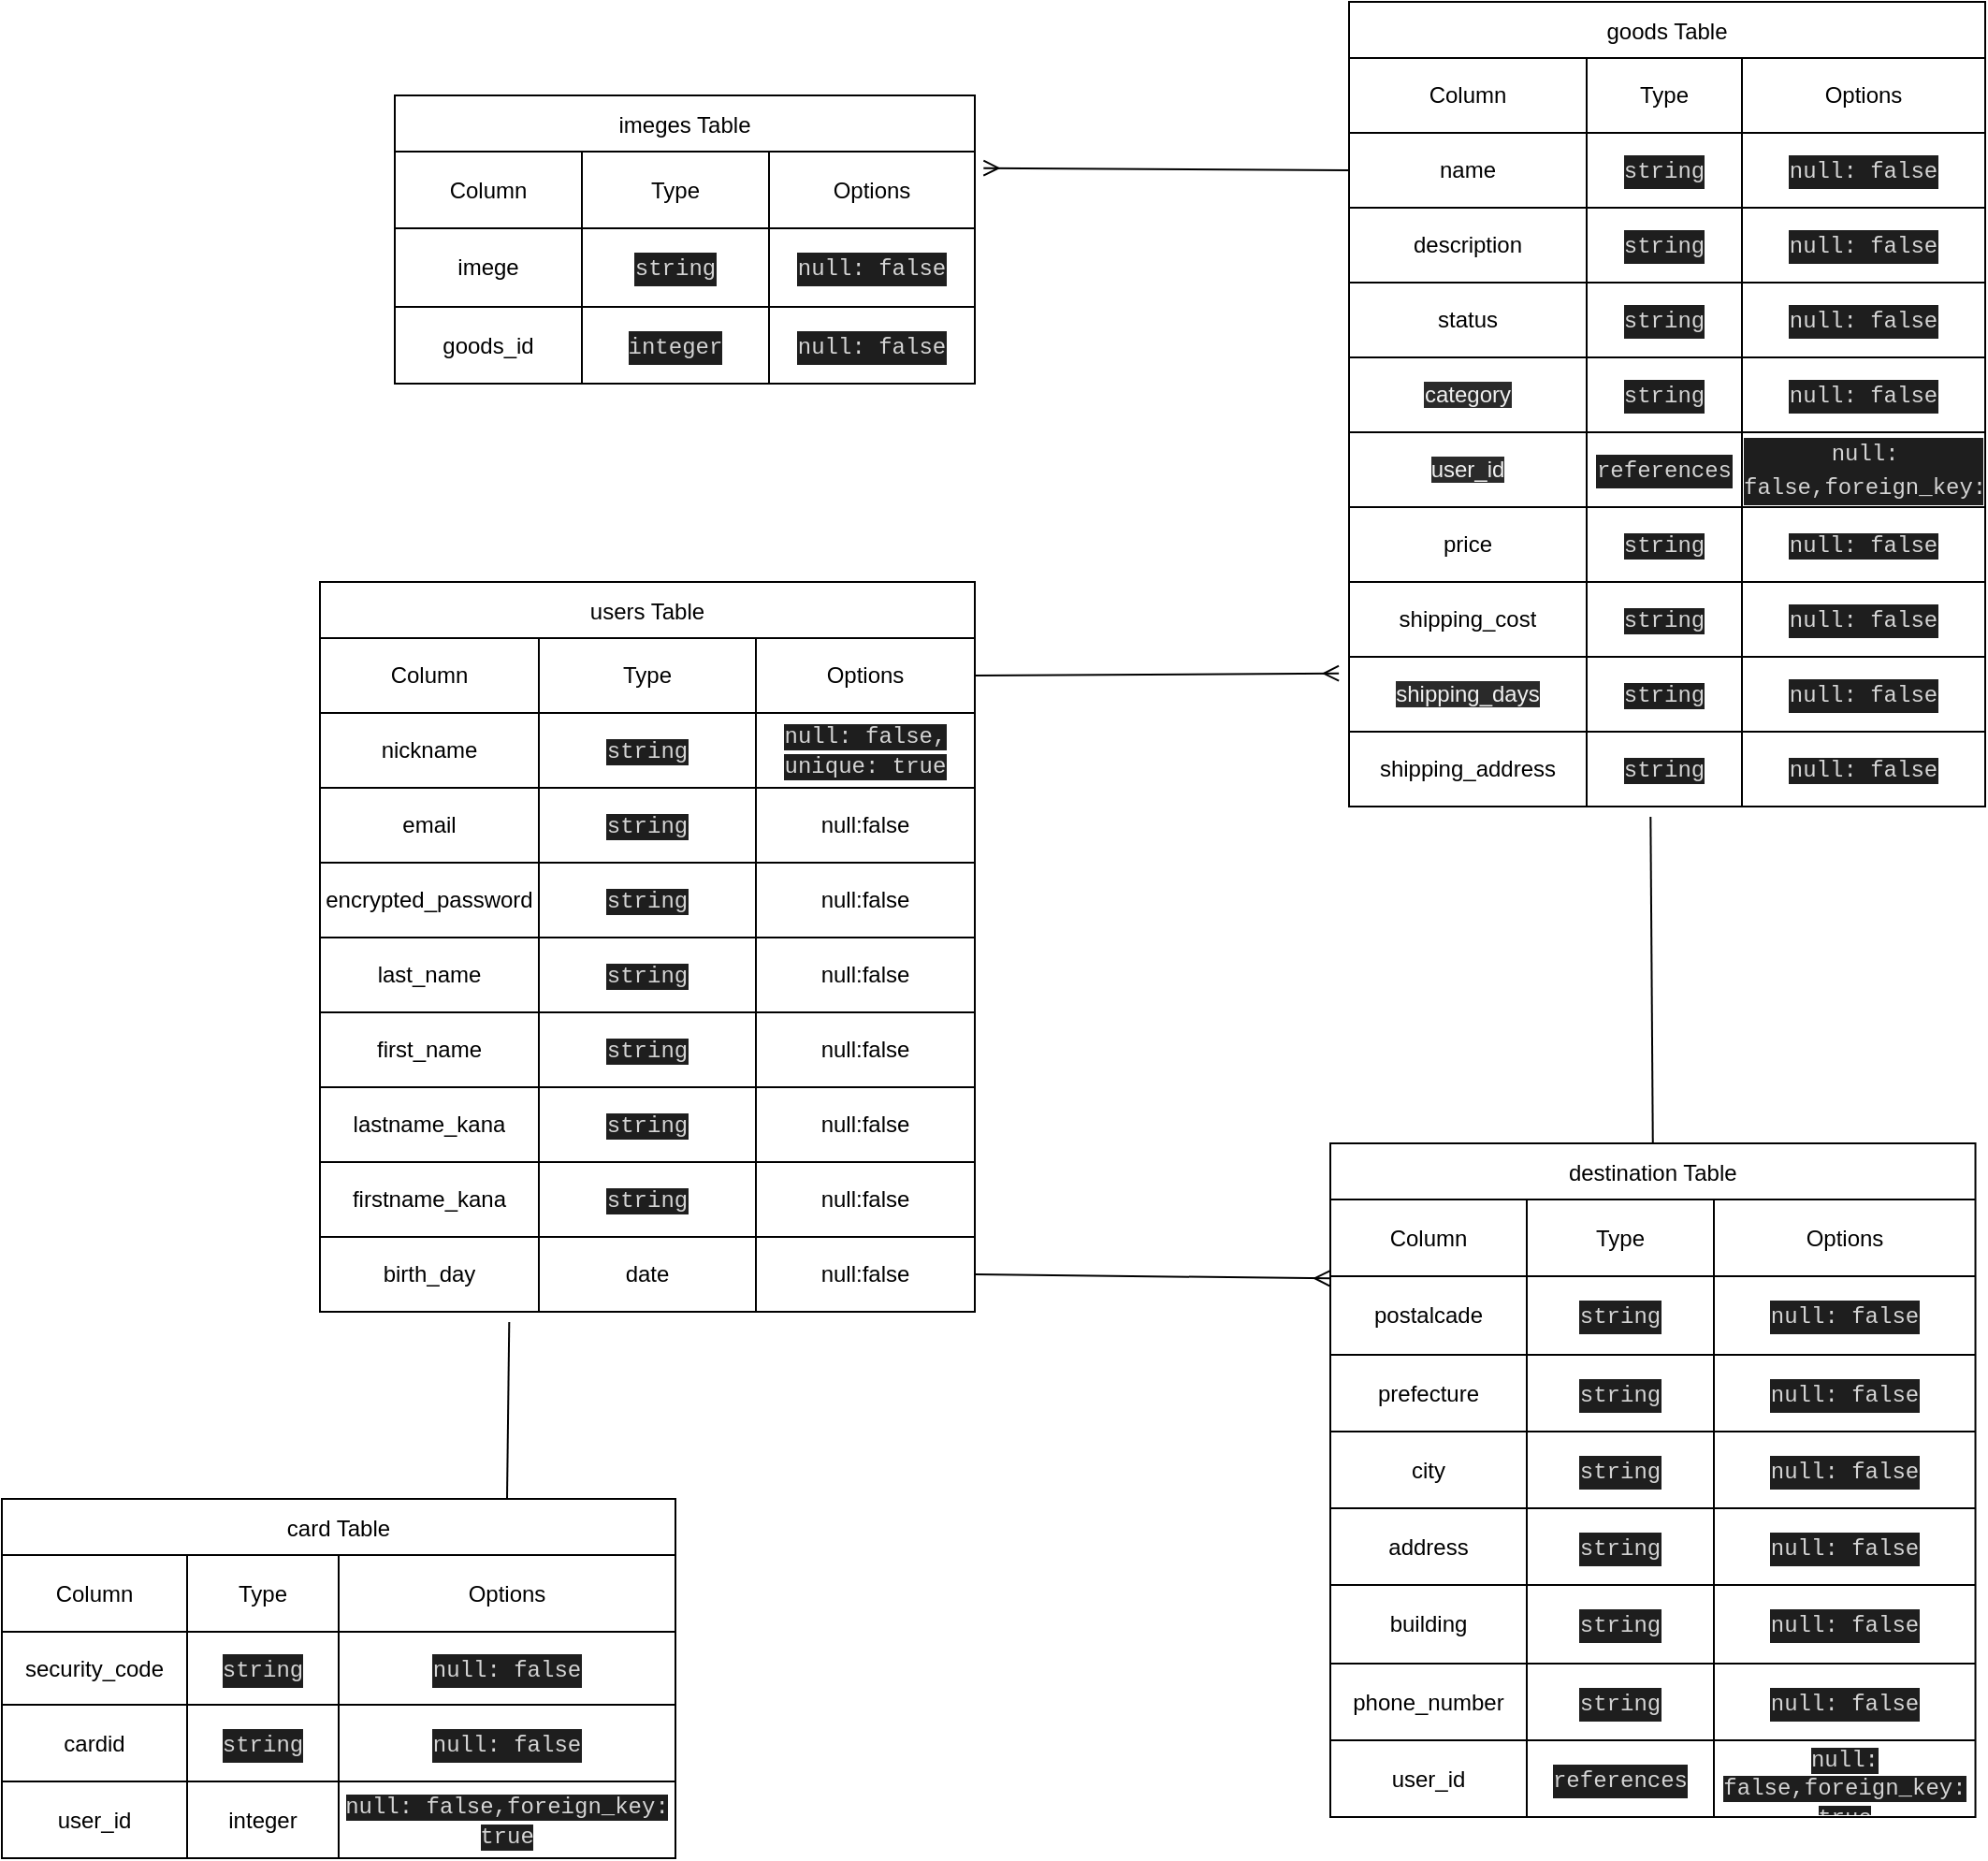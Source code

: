 <mxfile>
    <diagram id="8ZZipcFq8wdRMtJ0WvpI" name="ページ1">
        <mxGraphModel dx="525" dy="514" grid="1" gridSize="10" guides="1" tooltips="1" connect="1" arrows="1" fold="1" page="1" pageScale="1" pageWidth="827" pageHeight="1169" math="0" shadow="0">
            <root>
                <mxCell id="0"/>
                <mxCell id="1" parent="0"/>
                <mxCell id="40" value="goods Table" style="shape=table;startSize=30;container=1;collapsible=0;childLayout=tableLayout;" vertex="1" parent="1">
                    <mxGeometry x="1120" y="40" width="340" height="430" as="geometry"/>
                </mxCell>
                <mxCell id="41" value="" style="shape=partialRectangle;collapsible=0;dropTarget=0;pointerEvents=0;fillColor=none;top=0;left=0;bottom=0;right=0;points=[[0,0.5],[1,0.5]];portConstraint=eastwest;" vertex="1" parent="40">
                    <mxGeometry y="30" width="340" height="40" as="geometry"/>
                </mxCell>
                <mxCell id="42" value="Column" style="shape=partialRectangle;html=1;whiteSpace=wrap;connectable=0;overflow=hidden;fillColor=none;top=0;left=0;bottom=0;right=0;pointerEvents=1;" vertex="1" parent="41">
                    <mxGeometry width="127" height="40" as="geometry">
                        <mxRectangle width="127" height="40" as="alternateBounds"/>
                    </mxGeometry>
                </mxCell>
                <mxCell id="43" value="Type" style="shape=partialRectangle;html=1;whiteSpace=wrap;connectable=0;overflow=hidden;fillColor=none;top=0;left=0;bottom=0;right=0;pointerEvents=1;" vertex="1" parent="41">
                    <mxGeometry x="127" width="83" height="40" as="geometry">
                        <mxRectangle width="83" height="40" as="alternateBounds"/>
                    </mxGeometry>
                </mxCell>
                <mxCell id="44" value="Options" style="shape=partialRectangle;html=1;whiteSpace=wrap;connectable=0;overflow=hidden;fillColor=none;top=0;left=0;bottom=0;right=0;pointerEvents=1;" vertex="1" parent="41">
                    <mxGeometry x="210" width="130" height="40" as="geometry">
                        <mxRectangle width="130" height="40" as="alternateBounds"/>
                    </mxGeometry>
                </mxCell>
                <mxCell id="45" value="" style="shape=partialRectangle;collapsible=0;dropTarget=0;pointerEvents=0;fillColor=none;top=0;left=0;bottom=0;right=0;points=[[0,0.5],[1,0.5]];portConstraint=eastwest;" vertex="1" parent="40">
                    <mxGeometry y="70" width="340" height="40" as="geometry"/>
                </mxCell>
                <mxCell id="46" value="name" style="shape=partialRectangle;html=1;whiteSpace=wrap;connectable=0;overflow=hidden;fillColor=none;top=0;left=0;bottom=0;right=0;pointerEvents=1;" vertex="1" parent="45">
                    <mxGeometry width="127" height="40" as="geometry">
                        <mxRectangle width="127" height="40" as="alternateBounds"/>
                    </mxGeometry>
                </mxCell>
                <mxCell id="47" value="&lt;div style=&quot;color: rgb(212 , 212 , 212) ; background-color: rgb(30 , 30 , 30) ; font-family: &amp;#34;menlo&amp;#34; , &amp;#34;monaco&amp;#34; , &amp;#34;courier new&amp;#34; , monospace ; line-height: 18px&quot;&gt;string&lt;/div&gt;" style="shape=partialRectangle;html=1;whiteSpace=wrap;connectable=0;overflow=hidden;fillColor=none;top=0;left=0;bottom=0;right=0;pointerEvents=1;" vertex="1" parent="45">
                    <mxGeometry x="127" width="83" height="40" as="geometry">
                        <mxRectangle width="83" height="40" as="alternateBounds"/>
                    </mxGeometry>
                </mxCell>
                <mxCell id="48" value="&lt;div style=&quot;color: rgb(212 , 212 , 212) ; background-color: rgb(30 , 30 , 30) ; font-family: &amp;#34;menlo&amp;#34; , &amp;#34;monaco&amp;#34; , &amp;#34;courier new&amp;#34; , monospace ; line-height: 18px&quot;&gt;null: false&lt;/div&gt;" style="shape=partialRectangle;html=1;whiteSpace=wrap;connectable=0;overflow=hidden;fillColor=none;top=0;left=0;bottom=0;right=0;pointerEvents=1;" vertex="1" parent="45">
                    <mxGeometry x="210" width="130" height="40" as="geometry">
                        <mxRectangle width="130" height="40" as="alternateBounds"/>
                    </mxGeometry>
                </mxCell>
                <mxCell id="49" value="" style="shape=partialRectangle;collapsible=0;dropTarget=0;pointerEvents=0;fillColor=none;top=0;left=0;bottom=0;right=0;points=[[0,0.5],[1,0.5]];portConstraint=eastwest;" vertex="1" parent="40">
                    <mxGeometry y="110" width="340" height="40" as="geometry"/>
                </mxCell>
                <mxCell id="50" value="description" style="shape=partialRectangle;html=1;whiteSpace=wrap;connectable=0;overflow=hidden;fillColor=none;top=0;left=0;bottom=0;right=0;pointerEvents=1;" vertex="1" parent="49">
                    <mxGeometry width="127" height="40" as="geometry">
                        <mxRectangle width="127" height="40" as="alternateBounds"/>
                    </mxGeometry>
                </mxCell>
                <mxCell id="51" value="&lt;div style=&quot;color: rgb(212 , 212 , 212) ; background-color: rgb(30 , 30 , 30) ; font-family: &amp;#34;menlo&amp;#34; , &amp;#34;monaco&amp;#34; , &amp;#34;courier new&amp;#34; , monospace ; line-height: 18px&quot;&gt;string&lt;/div&gt;" style="shape=partialRectangle;html=1;whiteSpace=wrap;connectable=0;overflow=hidden;fillColor=none;top=0;left=0;bottom=0;right=0;pointerEvents=1;" vertex="1" parent="49">
                    <mxGeometry x="127" width="83" height="40" as="geometry">
                        <mxRectangle width="83" height="40" as="alternateBounds"/>
                    </mxGeometry>
                </mxCell>
                <mxCell id="52" value="&lt;meta charset=&quot;utf-8&quot;&gt;&lt;div style=&quot;color: rgb(212, 212, 212); background-color: rgb(30, 30, 30); font-family: menlo, monaco, &amp;quot;courier new&amp;quot;, monospace; font-weight: normal; font-size: 12px; line-height: 18px;&quot;&gt;&lt;div&gt;&lt;span style=&quot;color: #d4d4d4&quot;&gt;null: false&lt;/span&gt;&lt;/div&gt;&lt;/div&gt;" style="shape=partialRectangle;html=1;whiteSpace=wrap;connectable=0;overflow=hidden;fillColor=none;top=0;left=0;bottom=0;right=0;pointerEvents=1;" vertex="1" parent="49">
                    <mxGeometry x="210" width="130" height="40" as="geometry">
                        <mxRectangle width="130" height="40" as="alternateBounds"/>
                    </mxGeometry>
                </mxCell>
                <mxCell id="53" value="" style="shape=partialRectangle;collapsible=0;dropTarget=0;pointerEvents=0;fillColor=none;top=0;left=0;bottom=0;right=0;points=[[0,0.5],[1,0.5]];portConstraint=eastwest;" vertex="1" parent="40">
                    <mxGeometry y="150" width="340" height="40" as="geometry"/>
                </mxCell>
                <mxCell id="54" value="status" style="shape=partialRectangle;html=1;whiteSpace=wrap;connectable=0;overflow=hidden;fillColor=none;top=0;left=0;bottom=0;right=0;pointerEvents=1;" vertex="1" parent="53">
                    <mxGeometry width="127" height="40" as="geometry">
                        <mxRectangle width="127" height="40" as="alternateBounds"/>
                    </mxGeometry>
                </mxCell>
                <mxCell id="55" value="&lt;div style=&quot;color: rgb(212 , 212 , 212) ; background-color: rgb(30 , 30 , 30) ; font-family: &amp;#34;menlo&amp;#34; , &amp;#34;monaco&amp;#34; , &amp;#34;courier new&amp;#34; , monospace ; line-height: 18px&quot;&gt;string&lt;/div&gt;" style="shape=partialRectangle;html=1;whiteSpace=wrap;connectable=0;overflow=hidden;fillColor=none;top=0;left=0;bottom=0;right=0;pointerEvents=1;" vertex="1" parent="53">
                    <mxGeometry x="127" width="83" height="40" as="geometry">
                        <mxRectangle width="83" height="40" as="alternateBounds"/>
                    </mxGeometry>
                </mxCell>
                <mxCell id="56" value="&lt;meta charset=&quot;utf-8&quot;&gt;&lt;div style=&quot;color: rgb(212, 212, 212); background-color: rgb(30, 30, 30); font-family: menlo, monaco, &amp;quot;courier new&amp;quot;, monospace; font-weight: normal; font-size: 12px; line-height: 18px;&quot;&gt;&lt;div&gt;&lt;span style=&quot;color: #d4d4d4&quot;&gt;null: false&lt;/span&gt;&lt;/div&gt;&lt;/div&gt;" style="shape=partialRectangle;html=1;whiteSpace=wrap;connectable=0;overflow=hidden;fillColor=none;top=0;left=0;bottom=0;right=0;pointerEvents=1;" vertex="1" parent="53">
                    <mxGeometry x="210" width="130" height="40" as="geometry">
                        <mxRectangle width="130" height="40" as="alternateBounds"/>
                    </mxGeometry>
                </mxCell>
                <mxCell id="57" value="" style="shape=partialRectangle;collapsible=0;dropTarget=0;pointerEvents=0;fillColor=none;top=0;left=0;bottom=0;right=0;points=[[0,0.5],[1,0.5]];portConstraint=eastwest;" vertex="1" parent="40">
                    <mxGeometry y="190" width="340" height="40" as="geometry"/>
                </mxCell>
                <mxCell id="58" value="&lt;meta charset=&quot;utf-8&quot;&gt;&lt;span style=&quot;color: rgb(240, 240, 240); font-family: helvetica; font-size: 12px; font-style: normal; font-weight: 400; letter-spacing: normal; text-align: center; text-indent: 0px; text-transform: none; word-spacing: 0px; background-color: rgb(42, 42, 42); display: inline; float: none;&quot;&gt;category&lt;/span&gt;" style="shape=partialRectangle;html=1;whiteSpace=wrap;connectable=0;overflow=hidden;fillColor=none;top=0;left=0;bottom=0;right=0;pointerEvents=1;" vertex="1" parent="57">
                    <mxGeometry width="127" height="40" as="geometry">
                        <mxRectangle width="127" height="40" as="alternateBounds"/>
                    </mxGeometry>
                </mxCell>
                <mxCell id="59" value="&lt;div style=&quot;color: rgb(212 , 212 , 212) ; background-color: rgb(30 , 30 , 30) ; font-family: &amp;#34;menlo&amp;#34; , &amp;#34;monaco&amp;#34; , &amp;#34;courier new&amp;#34; , monospace ; line-height: 18px&quot;&gt;string&lt;/div&gt;" style="shape=partialRectangle;html=1;whiteSpace=wrap;connectable=0;overflow=hidden;fillColor=none;top=0;left=0;bottom=0;right=0;pointerEvents=1;" vertex="1" parent="57">
                    <mxGeometry x="127" width="83" height="40" as="geometry">
                        <mxRectangle width="83" height="40" as="alternateBounds"/>
                    </mxGeometry>
                </mxCell>
                <mxCell id="60" value="&lt;meta charset=&quot;utf-8&quot;&gt;&lt;div style=&quot;color: rgb(212, 212, 212); background-color: rgb(30, 30, 30); font-family: menlo, monaco, &amp;quot;courier new&amp;quot;, monospace; font-weight: normal; font-size: 12px; line-height: 18px;&quot;&gt;&lt;div&gt;&lt;span style=&quot;color: #d4d4d4&quot;&gt;null: false&lt;/span&gt;&lt;/div&gt;&lt;/div&gt;" style="shape=partialRectangle;html=1;whiteSpace=wrap;connectable=0;overflow=hidden;fillColor=none;top=0;left=0;bottom=0;right=0;pointerEvents=1;" vertex="1" parent="57">
                    <mxGeometry x="210" width="130" height="40" as="geometry">
                        <mxRectangle width="130" height="40" as="alternateBounds"/>
                    </mxGeometry>
                </mxCell>
                <mxCell id="61" value="" style="shape=partialRectangle;collapsible=0;dropTarget=0;pointerEvents=0;fillColor=none;top=0;left=0;bottom=0;right=0;points=[[0,0.5],[1,0.5]];portConstraint=eastwest;" vertex="1" parent="40">
                    <mxGeometry y="230" width="340" height="40" as="geometry"/>
                </mxCell>
                <mxCell id="62" value="&lt;meta charset=&quot;utf-8&quot;&gt;&lt;span style=&quot;color: rgb(240, 240, 240); font-family: helvetica; font-size: 12px; font-style: normal; font-weight: 400; letter-spacing: normal; text-align: center; text-indent: 0px; text-transform: none; word-spacing: 0px; background-color: rgb(42, 42, 42); display: inline; float: none;&quot;&gt;user_id&lt;/span&gt;" style="shape=partialRectangle;html=1;whiteSpace=wrap;connectable=0;overflow=hidden;fillColor=none;top=0;left=0;bottom=0;right=0;pointerEvents=1;" vertex="1" parent="61">
                    <mxGeometry width="127" height="40" as="geometry">
                        <mxRectangle width="127" height="40" as="alternateBounds"/>
                    </mxGeometry>
                </mxCell>
                <mxCell id="63" value="&lt;div style=&quot;color: rgb(212 , 212 , 212) ; background-color: rgb(30 , 30 , 30) ; font-family: &amp;#34;menlo&amp;#34; , &amp;#34;monaco&amp;#34; , &amp;#34;courier new&amp;#34; , monospace ; font-weight: normal ; font-size: 12px ; line-height: 18px&quot;&gt;&lt;div style=&quot;font-family: &amp;#34;menlo&amp;#34; , &amp;#34;monaco&amp;#34; , &amp;#34;courier new&amp;#34; , monospace ; line-height: 18px&quot;&gt;references&lt;/div&gt;&lt;/div&gt;" style="shape=partialRectangle;html=1;whiteSpace=wrap;connectable=0;overflow=hidden;fillColor=none;top=0;left=0;bottom=0;right=0;pointerEvents=1;" vertex="1" parent="61">
                    <mxGeometry x="127" width="83" height="40" as="geometry">
                        <mxRectangle width="83" height="40" as="alternateBounds"/>
                    </mxGeometry>
                </mxCell>
                <mxCell id="64" value="&lt;div style=&quot;color: rgb(212 , 212 , 212) ; background-color: rgb(30 , 30 , 30) ; font-family: &amp;#34;menlo&amp;#34; , &amp;#34;monaco&amp;#34; , &amp;#34;courier new&amp;#34; , monospace ; font-weight: normal ; font-size: 12px ; line-height: 18px&quot;&gt;&lt;div&gt;&lt;span style=&quot;color: #d4d4d4&quot;&gt;null: false,&lt;/span&gt;&lt;span style=&quot;font-family: &amp;#34;menlo&amp;#34; , &amp;#34;monaco&amp;#34; , &amp;#34;courier new&amp;#34; , monospace&quot;&gt;foreign_key: true&lt;/span&gt;&lt;/div&gt;&lt;/div&gt;" style="shape=partialRectangle;html=1;whiteSpace=wrap;connectable=0;overflow=hidden;fillColor=none;top=0;left=0;bottom=0;right=0;pointerEvents=1;" vertex="1" parent="61">
                    <mxGeometry x="210" width="130" height="40" as="geometry">
                        <mxRectangle width="130" height="40" as="alternateBounds"/>
                    </mxGeometry>
                </mxCell>
                <mxCell id="65" value="" style="shape=partialRectangle;collapsible=0;dropTarget=0;pointerEvents=0;fillColor=none;top=0;left=0;bottom=0;right=0;points=[[0,0.5],[1,0.5]];portConstraint=eastwest;" vertex="1" parent="40">
                    <mxGeometry y="270" width="340" height="40" as="geometry"/>
                </mxCell>
                <mxCell id="66" value="price" style="shape=partialRectangle;html=1;whiteSpace=wrap;connectable=0;overflow=hidden;fillColor=none;top=0;left=0;bottom=0;right=0;pointerEvents=1;" vertex="1" parent="65">
                    <mxGeometry width="127" height="40" as="geometry">
                        <mxRectangle width="127" height="40" as="alternateBounds"/>
                    </mxGeometry>
                </mxCell>
                <mxCell id="67" value="&lt;meta charset=&quot;utf-8&quot;&gt;&lt;span style=&quot;color: rgb(212, 212, 212); font-family: menlo, monaco, &amp;quot;courier new&amp;quot;, monospace; font-size: 12px; font-style: normal; font-weight: 400; letter-spacing: normal; text-align: center; text-indent: 0px; text-transform: none; word-spacing: 0px; background-color: rgb(30, 30, 30); display: inline; float: none;&quot;&gt;string&lt;/span&gt;" style="shape=partialRectangle;html=1;whiteSpace=wrap;connectable=0;overflow=hidden;fillColor=none;top=0;left=0;bottom=0;right=0;pointerEvents=1;" vertex="1" parent="65">
                    <mxGeometry x="127" width="83" height="40" as="geometry">
                        <mxRectangle width="83" height="40" as="alternateBounds"/>
                    </mxGeometry>
                </mxCell>
                <mxCell id="68" value="&lt;meta charset=&quot;utf-8&quot;&gt;&lt;span style=&quot;color: rgb(212, 212, 212); font-family: menlo, monaco, &amp;quot;courier new&amp;quot;, monospace; font-size: 12px; font-style: normal; font-weight: 400; letter-spacing: normal; text-align: center; text-indent: 0px; text-transform: none; word-spacing: 0px; background-color: rgb(30, 30, 30); display: inline; float: none;&quot;&gt;null: false&lt;/span&gt;" style="shape=partialRectangle;html=1;whiteSpace=wrap;connectable=0;overflow=hidden;fillColor=none;top=0;left=0;bottom=0;right=0;pointerEvents=1;" vertex="1" parent="65">
                    <mxGeometry x="210" width="130" height="40" as="geometry">
                        <mxRectangle width="130" height="40" as="alternateBounds"/>
                    </mxGeometry>
                </mxCell>
                <mxCell id="69" value="" style="shape=partialRectangle;collapsible=0;dropTarget=0;pointerEvents=0;fillColor=none;top=0;left=0;bottom=0;right=0;points=[[0,0.5],[1,0.5]];portConstraint=eastwest;" vertex="1" parent="40">
                    <mxGeometry y="310" width="340" height="40" as="geometry"/>
                </mxCell>
                <mxCell id="70" value="&lt;span&gt;shipping_cost&lt;/span&gt;" style="shape=partialRectangle;html=1;whiteSpace=wrap;connectable=0;overflow=hidden;fillColor=none;top=0;left=0;bottom=0;right=0;pointerEvents=1;" vertex="1" parent="69">
                    <mxGeometry width="127" height="40" as="geometry">
                        <mxRectangle width="127" height="40" as="alternateBounds"/>
                    </mxGeometry>
                </mxCell>
                <mxCell id="71" value="&lt;meta charset=&quot;utf-8&quot;&gt;&lt;span style=&quot;color: rgb(212, 212, 212); font-family: menlo, monaco, &amp;quot;courier new&amp;quot;, monospace; font-size: 12px; font-style: normal; font-weight: 400; letter-spacing: normal; text-align: center; text-indent: 0px; text-transform: none; word-spacing: 0px; background-color: rgb(30, 30, 30); display: inline; float: none;&quot;&gt;string&lt;/span&gt;" style="shape=partialRectangle;html=1;whiteSpace=wrap;connectable=0;overflow=hidden;fillColor=none;top=0;left=0;bottom=0;right=0;pointerEvents=1;" vertex="1" parent="69">
                    <mxGeometry x="127" width="83" height="40" as="geometry">
                        <mxRectangle width="83" height="40" as="alternateBounds"/>
                    </mxGeometry>
                </mxCell>
                <mxCell id="72" value="&lt;div style=&quot;color: rgb(212 , 212 , 212) ; background-color: rgb(30 , 30 , 30) ; font-family: &amp;#34;menlo&amp;#34; , &amp;#34;monaco&amp;#34; , &amp;#34;courier new&amp;#34; , monospace ; font-weight: normal ; font-size: 12px ; line-height: 18px&quot;&gt;null: false&lt;br&gt;&lt;/div&gt;" style="shape=partialRectangle;html=1;whiteSpace=wrap;connectable=0;overflow=hidden;fillColor=none;top=0;left=0;bottom=0;right=0;pointerEvents=1;" vertex="1" parent="69">
                    <mxGeometry x="210" width="130" height="40" as="geometry">
                        <mxRectangle width="130" height="40" as="alternateBounds"/>
                    </mxGeometry>
                </mxCell>
                <mxCell id="73" value="" style="shape=partialRectangle;collapsible=0;dropTarget=0;pointerEvents=0;fillColor=none;top=0;left=0;bottom=0;right=0;points=[[0,0.5],[1,0.5]];portConstraint=eastwest;" vertex="1" parent="40">
                    <mxGeometry y="350" width="340" height="40" as="geometry"/>
                </mxCell>
                <mxCell id="74" value="&lt;meta charset=&quot;utf-8&quot;&gt;&lt;span style=&quot;color: rgb(240, 240, 240); font-family: helvetica; font-size: 12px; font-style: normal; font-weight: 400; letter-spacing: normal; text-align: center; text-indent: 0px; text-transform: none; word-spacing: 0px; background-color: rgb(42, 42, 42); display: inline; float: none;&quot;&gt;shipping_days&lt;/span&gt;" style="shape=partialRectangle;html=1;whiteSpace=wrap;connectable=0;overflow=hidden;fillColor=none;top=0;left=0;bottom=0;right=0;pointerEvents=1;" vertex="1" parent="73">
                    <mxGeometry width="127" height="40" as="geometry">
                        <mxRectangle width="127" height="40" as="alternateBounds"/>
                    </mxGeometry>
                </mxCell>
                <mxCell id="75" value="&lt;meta charset=&quot;utf-8&quot;&gt;&lt;span style=&quot;color: rgb(212, 212, 212); font-family: menlo, monaco, &amp;quot;courier new&amp;quot;, monospace; font-size: 12px; font-style: normal; font-weight: 400; letter-spacing: normal; text-align: center; text-indent: 0px; text-transform: none; word-spacing: 0px; background-color: rgb(30, 30, 30); display: inline; float: none;&quot;&gt;string&lt;/span&gt;" style="shape=partialRectangle;html=1;whiteSpace=wrap;connectable=0;overflow=hidden;fillColor=none;top=0;left=0;bottom=0;right=0;pointerEvents=1;" vertex="1" parent="73">
                    <mxGeometry x="127" width="83" height="40" as="geometry">
                        <mxRectangle width="83" height="40" as="alternateBounds"/>
                    </mxGeometry>
                </mxCell>
                <mxCell id="76" value="&lt;div style=&quot;color: rgb(212 , 212 , 212) ; background-color: rgb(30 , 30 , 30) ; font-family: &amp;#34;menlo&amp;#34; , &amp;#34;monaco&amp;#34; , &amp;#34;courier new&amp;#34; , monospace ; font-weight: normal ; font-size: 12px ; line-height: 18px&quot;&gt;null: false&lt;br&gt;&lt;/div&gt;" style="shape=partialRectangle;html=1;whiteSpace=wrap;connectable=0;overflow=hidden;fillColor=none;top=0;left=0;bottom=0;right=0;pointerEvents=1;" vertex="1" parent="73">
                    <mxGeometry x="210" width="130" height="40" as="geometry">
                        <mxRectangle width="130" height="40" as="alternateBounds"/>
                    </mxGeometry>
                </mxCell>
                <mxCell id="130" style="shape=partialRectangle;collapsible=0;dropTarget=0;pointerEvents=0;fillColor=none;top=0;left=0;bottom=0;right=0;points=[[0,0.5],[1,0.5]];portConstraint=eastwest;" vertex="1" parent="40">
                    <mxGeometry y="390" width="340" height="40" as="geometry"/>
                </mxCell>
                <mxCell id="131" value="shipping_address" style="shape=partialRectangle;html=1;whiteSpace=wrap;connectable=0;overflow=hidden;fillColor=none;top=0;left=0;bottom=0;right=0;pointerEvents=1;" vertex="1" parent="130">
                    <mxGeometry width="127" height="40" as="geometry">
                        <mxRectangle width="127" height="40" as="alternateBounds"/>
                    </mxGeometry>
                </mxCell>
                <mxCell id="132" value="&lt;span style=&quot;color: rgb(212 , 212 , 212) ; font-family: &amp;#34;menlo&amp;#34; , &amp;#34;monaco&amp;#34; , &amp;#34;courier new&amp;#34; , monospace ; background-color: rgb(30 , 30 , 30)&quot;&gt;string&lt;/span&gt;" style="shape=partialRectangle;html=1;whiteSpace=wrap;connectable=0;overflow=hidden;fillColor=none;top=0;left=0;bottom=0;right=0;pointerEvents=1;" vertex="1" parent="130">
                    <mxGeometry x="127" width="83" height="40" as="geometry">
                        <mxRectangle width="83" height="40" as="alternateBounds"/>
                    </mxGeometry>
                </mxCell>
                <mxCell id="133" value="&lt;meta charset=&quot;utf-8&quot;&gt;&lt;span style=&quot;color: rgb(212, 212, 212); font-family: menlo, monaco, &amp;quot;courier new&amp;quot;, monospace; font-size: 12px; font-style: normal; font-weight: 400; letter-spacing: normal; text-align: center; text-indent: 0px; text-transform: none; word-spacing: 0px; background-color: rgb(30, 30, 30); display: inline; float: none;&quot;&gt;null: false&lt;/span&gt;" style="shape=partialRectangle;html=1;whiteSpace=wrap;connectable=0;overflow=hidden;fillColor=none;top=0;left=0;bottom=0;right=0;pointerEvents=1;" vertex="1" parent="130">
                    <mxGeometry x="210" width="130" height="40" as="geometry">
                        <mxRectangle width="130" height="40" as="alternateBounds"/>
                    </mxGeometry>
                </mxCell>
                <mxCell id="279" style="edgeStyle=none;html=1;exitX=0.5;exitY=0;exitDx=0;exitDy=0;entryX=0.474;entryY=1.138;entryDx=0;entryDy=0;entryPerimeter=0;endArrow=none;endFill=0;" edge="1" parent="1" source="83" target="130">
                    <mxGeometry relative="1" as="geometry"/>
                </mxCell>
                <mxCell id="83" value="destination Table" style="shape=table;startSize=30;container=1;collapsible=0;childLayout=tableLayout;" vertex="1" parent="1">
                    <mxGeometry x="1110" y="650" width="344.77" height="360" as="geometry"/>
                </mxCell>
                <mxCell id="84" value="" style="shape=partialRectangle;collapsible=0;dropTarget=0;pointerEvents=0;fillColor=none;top=0;left=0;bottom=0;right=0;points=[[0,0.5],[1,0.5]];portConstraint=eastwest;" vertex="1" parent="83">
                    <mxGeometry y="30" width="344.77" height="41" as="geometry"/>
                </mxCell>
                <mxCell id="85" value="Column" style="shape=partialRectangle;html=1;whiteSpace=wrap;connectable=0;overflow=hidden;fillColor=none;top=0;left=0;bottom=0;right=0;pointerEvents=1;" vertex="1" parent="84">
                    <mxGeometry width="105" height="41" as="geometry">
                        <mxRectangle width="105" height="41" as="alternateBounds"/>
                    </mxGeometry>
                </mxCell>
                <mxCell id="86" value="Type" style="shape=partialRectangle;html=1;whiteSpace=wrap;connectable=0;overflow=hidden;fillColor=none;top=0;left=0;bottom=0;right=0;pointerEvents=1;" vertex="1" parent="84">
                    <mxGeometry x="105" width="100" height="41" as="geometry">
                        <mxRectangle width="100" height="41" as="alternateBounds"/>
                    </mxGeometry>
                </mxCell>
                <mxCell id="87" value="Options" style="shape=partialRectangle;html=1;whiteSpace=wrap;connectable=0;overflow=hidden;fillColor=none;top=0;left=0;bottom=0;right=0;pointerEvents=1;" vertex="1" parent="84">
                    <mxGeometry x="205" width="140" height="41" as="geometry">
                        <mxRectangle width="140" height="41" as="alternateBounds"/>
                    </mxGeometry>
                </mxCell>
                <mxCell id="88" value="" style="shape=partialRectangle;collapsible=0;dropTarget=0;pointerEvents=0;fillColor=none;top=0;left=0;bottom=0;right=0;points=[[0,0.5],[1,0.5]];portConstraint=eastwest;" vertex="1" parent="83">
                    <mxGeometry y="71" width="344.77" height="42" as="geometry"/>
                </mxCell>
                <mxCell id="89" value="postalcade" style="shape=partialRectangle;html=1;whiteSpace=wrap;connectable=0;overflow=hidden;fillColor=none;top=0;left=0;bottom=0;right=0;pointerEvents=1;" vertex="1" parent="88">
                    <mxGeometry width="105" height="42" as="geometry">
                        <mxRectangle width="105" height="42" as="alternateBounds"/>
                    </mxGeometry>
                </mxCell>
                <mxCell id="90" value="&lt;div style=&quot;color: rgb(212 , 212 , 212) ; background-color: rgb(30 , 30 , 30) ; font-family: &amp;#34;menlo&amp;#34; , &amp;#34;monaco&amp;#34; , &amp;#34;courier new&amp;#34; , monospace ; line-height: 18px&quot;&gt;string&lt;/div&gt;" style="shape=partialRectangle;html=1;whiteSpace=wrap;connectable=0;overflow=hidden;fillColor=none;top=0;left=0;bottom=0;right=0;pointerEvents=1;" vertex="1" parent="88">
                    <mxGeometry x="105" width="100" height="42" as="geometry">
                        <mxRectangle width="100" height="42" as="alternateBounds"/>
                    </mxGeometry>
                </mxCell>
                <mxCell id="91" value="&lt;div style=&quot;color: rgb(212 , 212 , 212) ; background-color: rgb(30 , 30 , 30) ; font-family: &amp;#34;menlo&amp;#34; , &amp;#34;monaco&amp;#34; , &amp;#34;courier new&amp;#34; , monospace ; line-height: 18px&quot;&gt;null: false&lt;/div&gt;" style="shape=partialRectangle;html=1;whiteSpace=wrap;connectable=0;overflow=hidden;fillColor=none;top=0;left=0;bottom=0;right=0;pointerEvents=1;" vertex="1" parent="88">
                    <mxGeometry x="205" width="140" height="42" as="geometry">
                        <mxRectangle width="140" height="42" as="alternateBounds"/>
                    </mxGeometry>
                </mxCell>
                <mxCell id="92" value="" style="shape=partialRectangle;collapsible=0;dropTarget=0;pointerEvents=0;fillColor=none;top=0;left=0;bottom=0;right=0;points=[[0,0.5],[1,0.5]];portConstraint=eastwest;" vertex="1" parent="83">
                    <mxGeometry y="113" width="344.77" height="41" as="geometry"/>
                </mxCell>
                <mxCell id="93" value="prefecture" style="shape=partialRectangle;html=1;whiteSpace=wrap;connectable=0;overflow=hidden;fillColor=none;top=0;left=0;bottom=0;right=0;pointerEvents=1;" vertex="1" parent="92">
                    <mxGeometry width="105" height="41" as="geometry">
                        <mxRectangle width="105" height="41" as="alternateBounds"/>
                    </mxGeometry>
                </mxCell>
                <mxCell id="94" value="&lt;div style=&quot;color: rgb(212 , 212 , 212) ; background-color: rgb(30 , 30 , 30) ; font-family: &amp;#34;menlo&amp;#34; , &amp;#34;monaco&amp;#34; , &amp;#34;courier new&amp;#34; , monospace ; line-height: 18px&quot;&gt;string&lt;/div&gt;" style="shape=partialRectangle;html=1;whiteSpace=wrap;connectable=0;overflow=hidden;fillColor=none;top=0;left=0;bottom=0;right=0;pointerEvents=1;" vertex="1" parent="92">
                    <mxGeometry x="105" width="100" height="41" as="geometry">
                        <mxRectangle width="100" height="41" as="alternateBounds"/>
                    </mxGeometry>
                </mxCell>
                <mxCell id="95" value="&lt;meta charset=&quot;utf-8&quot;&gt;&lt;div style=&quot;color: rgb(212, 212, 212); background-color: rgb(30, 30, 30); font-family: menlo, monaco, &amp;quot;courier new&amp;quot;, monospace; font-weight: normal; font-size: 12px; line-height: 18px;&quot;&gt;&lt;div&gt;&lt;span style=&quot;color: #d4d4d4&quot;&gt;null: false&lt;/span&gt;&lt;/div&gt;&lt;/div&gt;" style="shape=partialRectangle;html=1;whiteSpace=wrap;connectable=0;overflow=hidden;fillColor=none;top=0;left=0;bottom=0;right=0;pointerEvents=1;" vertex="1" parent="92">
                    <mxGeometry x="205" width="140" height="41" as="geometry">
                        <mxRectangle width="140" height="41" as="alternateBounds"/>
                    </mxGeometry>
                </mxCell>
                <mxCell id="96" value="" style="shape=partialRectangle;collapsible=0;dropTarget=0;pointerEvents=0;fillColor=none;top=0;left=0;bottom=0;right=0;points=[[0,0.5],[1,0.5]];portConstraint=eastwest;" vertex="1" parent="83">
                    <mxGeometry y="154" width="344.77" height="41" as="geometry"/>
                </mxCell>
                <mxCell id="97" value="city" style="shape=partialRectangle;html=1;whiteSpace=wrap;connectable=0;overflow=hidden;fillColor=none;top=0;left=0;bottom=0;right=0;pointerEvents=1;" vertex="1" parent="96">
                    <mxGeometry width="105" height="41" as="geometry">
                        <mxRectangle width="105" height="41" as="alternateBounds"/>
                    </mxGeometry>
                </mxCell>
                <mxCell id="98" value="&lt;div style=&quot;color: rgb(212 , 212 , 212) ; background-color: rgb(30 , 30 , 30) ; font-family: &amp;#34;menlo&amp;#34; , &amp;#34;monaco&amp;#34; , &amp;#34;courier new&amp;#34; , monospace ; line-height: 18px&quot;&gt;string&lt;/div&gt;" style="shape=partialRectangle;html=1;whiteSpace=wrap;connectable=0;overflow=hidden;fillColor=none;top=0;left=0;bottom=0;right=0;pointerEvents=1;" vertex="1" parent="96">
                    <mxGeometry x="105" width="100" height="41" as="geometry">
                        <mxRectangle width="100" height="41" as="alternateBounds"/>
                    </mxGeometry>
                </mxCell>
                <mxCell id="99" value="&lt;meta charset=&quot;utf-8&quot;&gt;&lt;div style=&quot;color: rgb(212, 212, 212); background-color: rgb(30, 30, 30); font-family: menlo, monaco, &amp;quot;courier new&amp;quot;, monospace; font-weight: normal; font-size: 12px; line-height: 18px;&quot;&gt;&lt;div&gt;&lt;span style=&quot;color: #d4d4d4&quot;&gt;null: false&lt;/span&gt;&lt;/div&gt;&lt;/div&gt;" style="shape=partialRectangle;html=1;whiteSpace=wrap;connectable=0;overflow=hidden;fillColor=none;top=0;left=0;bottom=0;right=0;pointerEvents=1;" vertex="1" parent="96">
                    <mxGeometry x="205" width="140" height="41" as="geometry">
                        <mxRectangle width="140" height="41" as="alternateBounds"/>
                    </mxGeometry>
                </mxCell>
                <mxCell id="100" value="" style="shape=partialRectangle;collapsible=0;dropTarget=0;pointerEvents=0;fillColor=none;top=0;left=0;bottom=0;right=0;points=[[0,0.5],[1,0.5]];portConstraint=eastwest;" vertex="1" parent="83">
                    <mxGeometry y="195" width="344.77" height="41" as="geometry"/>
                </mxCell>
                <mxCell id="101" value="address" style="shape=partialRectangle;html=1;whiteSpace=wrap;connectable=0;overflow=hidden;fillColor=none;top=0;left=0;bottom=0;right=0;pointerEvents=1;" vertex="1" parent="100">
                    <mxGeometry width="105" height="41" as="geometry">
                        <mxRectangle width="105" height="41" as="alternateBounds"/>
                    </mxGeometry>
                </mxCell>
                <mxCell id="102" value="&lt;div style=&quot;color: rgb(212 , 212 , 212) ; background-color: rgb(30 , 30 , 30) ; font-family: &amp;#34;menlo&amp;#34; , &amp;#34;monaco&amp;#34; , &amp;#34;courier new&amp;#34; , monospace ; line-height: 18px&quot;&gt;string&lt;/div&gt;" style="shape=partialRectangle;html=1;whiteSpace=wrap;connectable=0;overflow=hidden;fillColor=none;top=0;left=0;bottom=0;right=0;pointerEvents=1;" vertex="1" parent="100">
                    <mxGeometry x="105" width="100" height="41" as="geometry">
                        <mxRectangle width="100" height="41" as="alternateBounds"/>
                    </mxGeometry>
                </mxCell>
                <mxCell id="103" value="&lt;meta charset=&quot;utf-8&quot;&gt;&lt;div style=&quot;color: rgb(212, 212, 212); background-color: rgb(30, 30, 30); font-family: menlo, monaco, &amp;quot;courier new&amp;quot;, monospace; font-weight: normal; font-size: 12px; line-height: 18px;&quot;&gt;&lt;div&gt;&lt;span style=&quot;color: #d4d4d4&quot;&gt;null: false&lt;/span&gt;&lt;/div&gt;&lt;/div&gt;" style="shape=partialRectangle;html=1;whiteSpace=wrap;connectable=0;overflow=hidden;fillColor=none;top=0;left=0;bottom=0;right=0;pointerEvents=1;" vertex="1" parent="100">
                    <mxGeometry x="205" width="140" height="41" as="geometry">
                        <mxRectangle width="140" height="41" as="alternateBounds"/>
                    </mxGeometry>
                </mxCell>
                <mxCell id="104" value="" style="shape=partialRectangle;collapsible=0;dropTarget=0;pointerEvents=0;fillColor=none;top=0;left=0;bottom=0;right=0;points=[[0,0.5],[1,0.5]];portConstraint=eastwest;" vertex="1" parent="83">
                    <mxGeometry y="236" width="344.77" height="42" as="geometry"/>
                </mxCell>
                <mxCell id="105" value="building" style="shape=partialRectangle;html=1;whiteSpace=wrap;connectable=0;overflow=hidden;fillColor=none;top=0;left=0;bottom=0;right=0;pointerEvents=1;" vertex="1" parent="104">
                    <mxGeometry width="105" height="42" as="geometry">
                        <mxRectangle width="105" height="42" as="alternateBounds"/>
                    </mxGeometry>
                </mxCell>
                <mxCell id="106" value="&lt;meta charset=&quot;utf-8&quot;&gt;&lt;div style=&quot;color: rgb(212, 212, 212); background-color: rgb(30, 30, 30); font-family: menlo, monaco, &amp;quot;courier new&amp;quot;, monospace; font-weight: normal; font-size: 12px; line-height: 18px;&quot;&gt;&lt;div&gt;&lt;span style=&quot;color: #d4d4d4&quot;&gt;string&lt;/span&gt;&lt;/div&gt;&lt;/div&gt;" style="shape=partialRectangle;html=1;whiteSpace=wrap;connectable=0;overflow=hidden;fillColor=none;top=0;left=0;bottom=0;right=0;pointerEvents=1;" vertex="1" parent="104">
                    <mxGeometry x="105" width="100" height="42" as="geometry">
                        <mxRectangle width="100" height="42" as="alternateBounds"/>
                    </mxGeometry>
                </mxCell>
                <mxCell id="107" value="&lt;meta charset=&quot;utf-8&quot;&gt;&lt;div style=&quot;color: rgb(212, 212, 212); background-color: rgb(30, 30, 30); font-family: menlo, monaco, &amp;quot;courier new&amp;quot;, monospace; font-weight: normal; font-size: 12px; line-height: 18px;&quot;&gt;&lt;div&gt;&lt;span style=&quot;color: #d4d4d4&quot;&gt;null: false&lt;/span&gt;&lt;/div&gt;&lt;/div&gt;" style="shape=partialRectangle;html=1;whiteSpace=wrap;connectable=0;overflow=hidden;fillColor=none;top=0;left=0;bottom=0;right=0;pointerEvents=1;" vertex="1" parent="104">
                    <mxGeometry x="205" width="140" height="42" as="geometry">
                        <mxRectangle width="140" height="42" as="alternateBounds"/>
                    </mxGeometry>
                </mxCell>
                <mxCell id="108" value="" style="shape=partialRectangle;collapsible=0;dropTarget=0;pointerEvents=0;fillColor=none;top=0;left=0;bottom=0;right=0;points=[[0,0.5],[1,0.5]];portConstraint=eastwest;" vertex="1" parent="83">
                    <mxGeometry y="278" width="344.77" height="41" as="geometry"/>
                </mxCell>
                <mxCell id="109" value="phone_number" style="shape=partialRectangle;html=1;whiteSpace=wrap;connectable=0;overflow=hidden;fillColor=none;top=0;left=0;bottom=0;right=0;pointerEvents=1;" vertex="1" parent="108">
                    <mxGeometry width="105" height="41" as="geometry">
                        <mxRectangle width="105" height="41" as="alternateBounds"/>
                    </mxGeometry>
                </mxCell>
                <mxCell id="110" value="&lt;meta charset=&quot;utf-8&quot;&gt;&lt;div style=&quot;color: rgb(212, 212, 212); background-color: rgb(30, 30, 30); font-family: menlo, monaco, &amp;quot;courier new&amp;quot;, monospace; font-weight: normal; font-size: 12px; line-height: 18px;&quot;&gt;&lt;div&gt;&lt;span style=&quot;color: #d4d4d4&quot;&gt;string&lt;/span&gt;&lt;/div&gt;&lt;/div&gt;" style="shape=partialRectangle;html=1;whiteSpace=wrap;connectable=0;overflow=hidden;fillColor=none;top=0;left=0;bottom=0;right=0;pointerEvents=1;" vertex="1" parent="108">
                    <mxGeometry x="105" width="100" height="41" as="geometry">
                        <mxRectangle width="100" height="41" as="alternateBounds"/>
                    </mxGeometry>
                </mxCell>
                <mxCell id="111" value="&lt;meta charset=&quot;utf-8&quot;&gt;&lt;div style=&quot;color: rgb(212, 212, 212); background-color: rgb(30, 30, 30); font-family: menlo, monaco, &amp;quot;courier new&amp;quot;, monospace; font-weight: normal; font-size: 12px; line-height: 18px;&quot;&gt;&lt;div&gt;&lt;span style=&quot;color: #d4d4d4&quot;&gt;null: false&lt;/span&gt;&lt;/div&gt;&lt;/div&gt;" style="shape=partialRectangle;html=1;whiteSpace=wrap;connectable=0;overflow=hidden;fillColor=none;top=0;left=0;bottom=0;right=0;pointerEvents=1;" vertex="1" parent="108">
                    <mxGeometry x="205" width="140" height="41" as="geometry">
                        <mxRectangle width="140" height="41" as="alternateBounds"/>
                    </mxGeometry>
                </mxCell>
                <mxCell id="112" value="" style="shape=partialRectangle;collapsible=0;dropTarget=0;pointerEvents=0;fillColor=none;top=0;left=0;bottom=0;right=0;points=[[0,0.5],[1,0.5]];portConstraint=eastwest;" vertex="1" parent="83">
                    <mxGeometry y="319" width="344.77" height="41" as="geometry"/>
                </mxCell>
                <mxCell id="113" value="user_id" style="shape=partialRectangle;html=1;whiteSpace=wrap;connectable=0;overflow=hidden;fillColor=none;top=0;left=0;bottom=0;right=0;pointerEvents=1;" vertex="1" parent="112">
                    <mxGeometry width="105" height="41" as="geometry">
                        <mxRectangle width="105" height="41" as="alternateBounds"/>
                    </mxGeometry>
                </mxCell>
                <mxCell id="114" value="&lt;div style=&quot;color: rgb(212 , 212 , 212) ; background-color: rgb(30 , 30 , 30) ; font-family: &amp;#34;menlo&amp;#34; , &amp;#34;monaco&amp;#34; , &amp;#34;courier new&amp;#34; , monospace ; line-height: 18px&quot;&gt;references&lt;/div&gt;" style="shape=partialRectangle;html=1;whiteSpace=wrap;connectable=0;overflow=hidden;fillColor=none;top=0;left=0;bottom=0;right=0;pointerEvents=1;" vertex="1" parent="112">
                    <mxGeometry x="105" width="100" height="41" as="geometry">
                        <mxRectangle width="100" height="41" as="alternateBounds"/>
                    </mxGeometry>
                </mxCell>
                <mxCell id="115" value="&lt;span style=&quot;color: rgb(212 , 212 , 212) ; font-family: &amp;#34;menlo&amp;#34; , &amp;#34;monaco&amp;#34; , &amp;#34;courier new&amp;#34; , monospace ; background-color: rgb(30 , 30 , 30)&quot;&gt;null: false,&lt;/span&gt;&lt;span style=&quot;color: rgb(212 , 212 , 212) ; font-family: &amp;#34;menlo&amp;#34; , &amp;#34;monaco&amp;#34; , &amp;#34;courier new&amp;#34; , monospace ; background-color: rgb(30 , 30 , 30)&quot;&gt;foreign_key: true&lt;/span&gt;" style="shape=partialRectangle;html=1;whiteSpace=wrap;connectable=0;overflow=hidden;fillColor=none;top=0;left=0;bottom=0;right=0;pointerEvents=1;" vertex="1" parent="112">
                    <mxGeometry x="205" width="140" height="41" as="geometry">
                        <mxRectangle width="140" height="41" as="alternateBounds"/>
                    </mxGeometry>
                </mxCell>
                <mxCell id="151" value="imeges Table" style="shape=table;startSize=30;container=1;collapsible=0;childLayout=tableLayout;" vertex="1" parent="1">
                    <mxGeometry x="610" y="90" width="310" height="154" as="geometry"/>
                </mxCell>
                <mxCell id="152" value="" style="shape=partialRectangle;collapsible=0;dropTarget=0;pointerEvents=0;fillColor=none;top=0;left=0;bottom=0;right=0;points=[[0,0.5],[1,0.5]];portConstraint=eastwest;" vertex="1" parent="151">
                    <mxGeometry y="30" width="310" height="41" as="geometry"/>
                </mxCell>
                <mxCell id="153" value="Column" style="shape=partialRectangle;html=1;whiteSpace=wrap;connectable=0;overflow=hidden;fillColor=none;top=0;left=0;bottom=0;right=0;pointerEvents=1;" vertex="1" parent="152">
                    <mxGeometry width="100" height="41" as="geometry">
                        <mxRectangle width="100" height="41" as="alternateBounds"/>
                    </mxGeometry>
                </mxCell>
                <mxCell id="154" value="Type" style="shape=partialRectangle;html=1;whiteSpace=wrap;connectable=0;overflow=hidden;fillColor=none;top=0;left=0;bottom=0;right=0;pointerEvents=1;" vertex="1" parent="152">
                    <mxGeometry x="100" width="100" height="41" as="geometry">
                        <mxRectangle width="100" height="41" as="alternateBounds"/>
                    </mxGeometry>
                </mxCell>
                <mxCell id="155" value="Options" style="shape=partialRectangle;html=1;whiteSpace=wrap;connectable=0;overflow=hidden;fillColor=none;top=0;left=0;bottom=0;right=0;pointerEvents=1;" vertex="1" parent="152">
                    <mxGeometry x="200" width="110" height="41" as="geometry">
                        <mxRectangle width="110" height="41" as="alternateBounds"/>
                    </mxGeometry>
                </mxCell>
                <mxCell id="156" value="" style="shape=partialRectangle;collapsible=0;dropTarget=0;pointerEvents=0;fillColor=none;top=0;left=0;bottom=0;right=0;points=[[0,0.5],[1,0.5]];portConstraint=eastwest;" vertex="1" parent="151">
                    <mxGeometry y="71" width="310" height="42" as="geometry"/>
                </mxCell>
                <mxCell id="157" value="imege" style="shape=partialRectangle;html=1;whiteSpace=wrap;connectable=0;overflow=hidden;fillColor=none;top=0;left=0;bottom=0;right=0;pointerEvents=1;" vertex="1" parent="156">
                    <mxGeometry width="100" height="42" as="geometry">
                        <mxRectangle width="100" height="42" as="alternateBounds"/>
                    </mxGeometry>
                </mxCell>
                <mxCell id="158" value="&lt;div style=&quot;color: rgb(212 , 212 , 212) ; background-color: rgb(30 , 30 , 30) ; font-family: &amp;#34;menlo&amp;#34; , &amp;#34;monaco&amp;#34; , &amp;#34;courier new&amp;#34; , monospace ; line-height: 18px&quot;&gt;string&lt;/div&gt;" style="shape=partialRectangle;html=1;whiteSpace=wrap;connectable=0;overflow=hidden;fillColor=none;top=0;left=0;bottom=0;right=0;pointerEvents=1;" vertex="1" parent="156">
                    <mxGeometry x="100" width="100" height="42" as="geometry">
                        <mxRectangle width="100" height="42" as="alternateBounds"/>
                    </mxGeometry>
                </mxCell>
                <mxCell id="159" value="&lt;div style=&quot;color: rgb(212 , 212 , 212) ; background-color: rgb(30 , 30 , 30) ; font-family: &amp;#34;menlo&amp;#34; , &amp;#34;monaco&amp;#34; , &amp;#34;courier new&amp;#34; , monospace ; line-height: 18px&quot;&gt;null: false&lt;/div&gt;" style="shape=partialRectangle;html=1;whiteSpace=wrap;connectable=0;overflow=hidden;fillColor=none;top=0;left=0;bottom=0;right=0;pointerEvents=1;" vertex="1" parent="156">
                    <mxGeometry x="200" width="110" height="42" as="geometry">
                        <mxRectangle width="110" height="42" as="alternateBounds"/>
                    </mxGeometry>
                </mxCell>
                <mxCell id="160" value="" style="shape=partialRectangle;collapsible=0;dropTarget=0;pointerEvents=0;fillColor=none;top=0;left=0;bottom=0;right=0;points=[[0,0.5],[1,0.5]];portConstraint=eastwest;" vertex="1" parent="151">
                    <mxGeometry y="113" width="310" height="41" as="geometry"/>
                </mxCell>
                <mxCell id="161" value="goods_id" style="shape=partialRectangle;html=1;whiteSpace=wrap;connectable=0;overflow=hidden;fillColor=none;top=0;left=0;bottom=0;right=0;pointerEvents=1;" vertex="1" parent="160">
                    <mxGeometry width="100" height="41" as="geometry">
                        <mxRectangle width="100" height="41" as="alternateBounds"/>
                    </mxGeometry>
                </mxCell>
                <mxCell id="162" value="&lt;div style=&quot;color: rgb(212 , 212 , 212) ; background-color: rgb(30 , 30 , 30) ; font-family: &amp;#34;menlo&amp;#34; , &amp;#34;monaco&amp;#34; , &amp;#34;courier new&amp;#34; , monospace ; line-height: 18px&quot;&gt;integer&lt;/div&gt;" style="shape=partialRectangle;html=1;whiteSpace=wrap;connectable=0;overflow=hidden;fillColor=none;top=0;left=0;bottom=0;right=0;pointerEvents=1;" vertex="1" parent="160">
                    <mxGeometry x="100" width="100" height="41" as="geometry">
                        <mxRectangle width="100" height="41" as="alternateBounds"/>
                    </mxGeometry>
                </mxCell>
                <mxCell id="163" value="&lt;meta charset=&quot;utf-8&quot;&gt;&lt;div style=&quot;color: rgb(212, 212, 212); background-color: rgb(30, 30, 30); font-family: menlo, monaco, &amp;quot;courier new&amp;quot;, monospace; font-weight: normal; font-size: 12px; line-height: 18px;&quot;&gt;&lt;div&gt;&lt;span style=&quot;color: #d4d4d4&quot;&gt;null: false&lt;/span&gt;&lt;/div&gt;&lt;/div&gt;" style="shape=partialRectangle;html=1;whiteSpace=wrap;connectable=0;overflow=hidden;fillColor=none;top=0;left=0;bottom=0;right=0;pointerEvents=1;" vertex="1" parent="160">
                    <mxGeometry x="200" width="110" height="41" as="geometry">
                        <mxRectangle width="110" height="41" as="alternateBounds"/>
                    </mxGeometry>
                </mxCell>
                <mxCell id="277" style="edgeStyle=none;html=1;exitX=0.75;exitY=0;exitDx=0;exitDy=0;entryX=0.289;entryY=1.138;entryDx=0;entryDy=0;entryPerimeter=0;endArrow=none;endFill=0;" edge="1" parent="1" source="184" target="267">
                    <mxGeometry relative="1" as="geometry"/>
                </mxCell>
                <mxCell id="184" value="card Table" style="shape=table;startSize=30;container=1;collapsible=0;childLayout=tableLayout;" vertex="1" parent="1">
                    <mxGeometry x="400" y="840" width="360" height="192" as="geometry"/>
                </mxCell>
                <mxCell id="185" value="" style="shape=partialRectangle;collapsible=0;dropTarget=0;pointerEvents=0;fillColor=none;top=0;left=0;bottom=0;right=0;points=[[0,0.5],[1,0.5]];portConstraint=eastwest;" vertex="1" parent="184">
                    <mxGeometry y="30" width="360" height="41" as="geometry"/>
                </mxCell>
                <mxCell id="186" value="Column" style="shape=partialRectangle;html=1;whiteSpace=wrap;connectable=0;overflow=hidden;fillColor=none;top=0;left=0;bottom=0;right=0;pointerEvents=1;" vertex="1" parent="185">
                    <mxGeometry width="99" height="41" as="geometry">
                        <mxRectangle width="99" height="41" as="alternateBounds"/>
                    </mxGeometry>
                </mxCell>
                <mxCell id="187" value="Type" style="shape=partialRectangle;html=1;whiteSpace=wrap;connectable=0;overflow=hidden;fillColor=none;top=0;left=0;bottom=0;right=0;pointerEvents=1;" vertex="1" parent="185">
                    <mxGeometry x="99" width="81" height="41" as="geometry">
                        <mxRectangle width="81" height="41" as="alternateBounds"/>
                    </mxGeometry>
                </mxCell>
                <mxCell id="188" value="Options" style="shape=partialRectangle;html=1;whiteSpace=wrap;connectable=0;overflow=hidden;fillColor=none;top=0;left=0;bottom=0;right=0;pointerEvents=1;" vertex="1" parent="185">
                    <mxGeometry x="180" width="180" height="41" as="geometry">
                        <mxRectangle width="180" height="41" as="alternateBounds"/>
                    </mxGeometry>
                </mxCell>
                <mxCell id="189" value="" style="shape=partialRectangle;collapsible=0;dropTarget=0;pointerEvents=0;fillColor=none;top=0;left=0;bottom=0;right=0;points=[[0,0.5],[1,0.5]];portConstraint=eastwest;" vertex="1" parent="184">
                    <mxGeometry y="71" width="360" height="39" as="geometry"/>
                </mxCell>
                <mxCell id="190" value="security_code" style="shape=partialRectangle;html=1;whiteSpace=wrap;connectable=0;overflow=hidden;fillColor=none;top=0;left=0;bottom=0;right=0;pointerEvents=1;" vertex="1" parent="189">
                    <mxGeometry width="99" height="39" as="geometry">
                        <mxRectangle width="99" height="39" as="alternateBounds"/>
                    </mxGeometry>
                </mxCell>
                <mxCell id="191" value="&lt;div style=&quot;color: rgb(212 , 212 , 212) ; background-color: rgb(30 , 30 , 30) ; font-family: &amp;#34;menlo&amp;#34; , &amp;#34;monaco&amp;#34; , &amp;#34;courier new&amp;#34; , monospace ; line-height: 18px&quot;&gt;string&lt;/div&gt;" style="shape=partialRectangle;html=1;whiteSpace=wrap;connectable=0;overflow=hidden;fillColor=none;top=0;left=0;bottom=0;right=0;pointerEvents=1;" vertex="1" parent="189">
                    <mxGeometry x="99" width="81" height="39" as="geometry">
                        <mxRectangle width="81" height="39" as="alternateBounds"/>
                    </mxGeometry>
                </mxCell>
                <mxCell id="192" value="&lt;div style=&quot;color: rgb(212 , 212 , 212) ; background-color: rgb(30 , 30 , 30) ; font-family: &amp;#34;menlo&amp;#34; , &amp;#34;monaco&amp;#34; , &amp;#34;courier new&amp;#34; , monospace ; line-height: 18px&quot;&gt;null: false&lt;/div&gt;" style="shape=partialRectangle;html=1;whiteSpace=wrap;connectable=0;overflow=hidden;fillColor=none;top=0;left=0;bottom=0;right=0;pointerEvents=1;" vertex="1" parent="189">
                    <mxGeometry x="180" width="180" height="39" as="geometry">
                        <mxRectangle width="180" height="39" as="alternateBounds"/>
                    </mxGeometry>
                </mxCell>
                <mxCell id="193" value="" style="shape=partialRectangle;collapsible=0;dropTarget=0;pointerEvents=0;fillColor=none;top=0;left=0;bottom=0;right=0;points=[[0,0.5],[1,0.5]];portConstraint=eastwest;" vertex="1" parent="184">
                    <mxGeometry y="110" width="360" height="41" as="geometry"/>
                </mxCell>
                <mxCell id="194" value="cardid" style="shape=partialRectangle;html=1;whiteSpace=wrap;connectable=0;overflow=hidden;fillColor=none;top=0;left=0;bottom=0;right=0;pointerEvents=1;" vertex="1" parent="193">
                    <mxGeometry width="99" height="41" as="geometry">
                        <mxRectangle width="99" height="41" as="alternateBounds"/>
                    </mxGeometry>
                </mxCell>
                <mxCell id="195" value="&lt;div style=&quot;color: rgb(212 , 212 , 212) ; background-color: rgb(30 , 30 , 30) ; font-family: &amp;#34;menlo&amp;#34; , &amp;#34;monaco&amp;#34; , &amp;#34;courier new&amp;#34; , monospace ; line-height: 18px&quot;&gt;string&lt;br&gt;&lt;/div&gt;" style="shape=partialRectangle;html=1;whiteSpace=wrap;connectable=0;overflow=hidden;fillColor=none;top=0;left=0;bottom=0;right=0;pointerEvents=1;" vertex="1" parent="193">
                    <mxGeometry x="99" width="81" height="41" as="geometry">
                        <mxRectangle width="81" height="41" as="alternateBounds"/>
                    </mxGeometry>
                </mxCell>
                <mxCell id="196" value="&lt;meta charset=&quot;utf-8&quot;&gt;&lt;div style=&quot;color: rgb(212, 212, 212); background-color: rgb(30, 30, 30); font-family: menlo, monaco, &amp;quot;courier new&amp;quot;, monospace; font-weight: normal; font-size: 12px; line-height: 18px;&quot;&gt;&lt;div&gt;&lt;span style=&quot;color: #d4d4d4&quot;&gt;null: false&lt;/span&gt;&lt;/div&gt;&lt;/div&gt;" style="shape=partialRectangle;html=1;whiteSpace=wrap;connectable=0;overflow=hidden;fillColor=none;top=0;left=0;bottom=0;right=0;pointerEvents=1;" vertex="1" parent="193">
                    <mxGeometry x="180" width="180" height="41" as="geometry">
                        <mxRectangle width="180" height="41" as="alternateBounds"/>
                    </mxGeometry>
                </mxCell>
                <mxCell id="197" value="" style="shape=partialRectangle;collapsible=0;dropTarget=0;pointerEvents=0;fillColor=none;top=0;left=0;bottom=0;right=0;points=[[0,0.5],[1,0.5]];portConstraint=eastwest;" vertex="1" parent="184">
                    <mxGeometry y="151" width="360" height="41" as="geometry"/>
                </mxCell>
                <mxCell id="198" value="user_id" style="shape=partialRectangle;html=1;whiteSpace=wrap;connectable=0;overflow=hidden;fillColor=none;top=0;left=0;bottom=0;right=0;pointerEvents=1;" vertex="1" parent="197">
                    <mxGeometry width="99" height="41" as="geometry">
                        <mxRectangle width="99" height="41" as="alternateBounds"/>
                    </mxGeometry>
                </mxCell>
                <mxCell id="199" value="&lt;span style=&quot;font-family: &amp;#34;helvetica&amp;#34;&quot;&gt;integer&lt;/span&gt;" style="shape=partialRectangle;html=1;whiteSpace=wrap;connectable=0;overflow=hidden;fillColor=none;top=0;left=0;bottom=0;right=0;pointerEvents=1;" vertex="1" parent="197">
                    <mxGeometry x="99" width="81" height="41" as="geometry">
                        <mxRectangle width="81" height="41" as="alternateBounds"/>
                    </mxGeometry>
                </mxCell>
                <mxCell id="200" value="&lt;span style=&quot;color: rgb(212 , 212 , 212) ; font-family: &amp;#34;menlo&amp;#34; , &amp;#34;monaco&amp;#34; , &amp;#34;courier new&amp;#34; , monospace ; background-color: rgb(30 , 30 , 30)&quot;&gt;null: false,&lt;/span&gt;&lt;span style=&quot;color: rgb(212 , 212 , 212) ; font-family: &amp;#34;menlo&amp;#34; , &amp;#34;monaco&amp;#34; , &amp;#34;courier new&amp;#34; , monospace ; background-color: rgb(30 , 30 , 30)&quot;&gt;foreign_key: true&lt;/span&gt;" style="shape=partialRectangle;html=1;whiteSpace=wrap;connectable=0;overflow=hidden;fillColor=none;top=0;left=0;bottom=0;right=0;pointerEvents=1;" vertex="1" parent="197">
                    <mxGeometry x="180" width="180" height="41" as="geometry">
                        <mxRectangle width="180" height="41" as="alternateBounds"/>
                    </mxGeometry>
                </mxCell>
                <mxCell id="238" value="users Table" style="shape=table;startSize=30;container=1;collapsible=0;childLayout=tableLayout;" vertex="1" parent="1">
                    <mxGeometry x="570" y="350" width="350" height="390" as="geometry"/>
                </mxCell>
                <mxCell id="271" style="shape=partialRectangle;collapsible=0;dropTarget=0;pointerEvents=0;fillColor=none;top=0;left=0;bottom=0;right=0;points=[[0,0.5],[1,0.5]];portConstraint=eastwest;" vertex="1" parent="238">
                    <mxGeometry y="30" width="350" height="40" as="geometry"/>
                </mxCell>
                <mxCell id="272" value="&lt;span&gt;Column&lt;/span&gt;" style="shape=partialRectangle;html=1;whiteSpace=wrap;connectable=0;overflow=hidden;fillColor=none;top=0;left=0;bottom=0;right=0;pointerEvents=1;" vertex="1" parent="271">
                    <mxGeometry width="117" height="40" as="geometry">
                        <mxRectangle width="117" height="40" as="alternateBounds"/>
                    </mxGeometry>
                </mxCell>
                <mxCell id="273" value="&lt;span&gt;Type&lt;/span&gt;" style="shape=partialRectangle;html=1;whiteSpace=wrap;connectable=0;overflow=hidden;fillColor=none;top=0;left=0;bottom=0;right=0;pointerEvents=1;" vertex="1" parent="271">
                    <mxGeometry x="117" width="116" height="40" as="geometry">
                        <mxRectangle width="116" height="40" as="alternateBounds"/>
                    </mxGeometry>
                </mxCell>
                <mxCell id="274" value="&lt;span&gt;Options&lt;/span&gt;" style="shape=partialRectangle;html=1;whiteSpace=wrap;connectable=0;overflow=hidden;fillColor=none;top=0;left=0;bottom=0;right=0;pointerEvents=1;" vertex="1" parent="271">
                    <mxGeometry x="233" width="117" height="40" as="geometry">
                        <mxRectangle width="117" height="40" as="alternateBounds"/>
                    </mxGeometry>
                </mxCell>
                <mxCell id="239" value="" style="shape=partialRectangle;collapsible=0;dropTarget=0;pointerEvents=0;fillColor=none;top=0;left=0;bottom=0;right=0;points=[[0,0.5],[1,0.5]];portConstraint=eastwest;" vertex="1" parent="238">
                    <mxGeometry y="70" width="350" height="40" as="geometry"/>
                </mxCell>
                <mxCell id="240" value="&lt;span&gt;nickname&lt;/span&gt;" style="shape=partialRectangle;html=1;whiteSpace=wrap;connectable=0;overflow=hidden;fillColor=none;top=0;left=0;bottom=0;right=0;pointerEvents=1;" vertex="1" parent="239">
                    <mxGeometry width="117" height="40" as="geometry">
                        <mxRectangle width="117" height="40" as="alternateBounds"/>
                    </mxGeometry>
                </mxCell>
                <mxCell id="241" value="&lt;span style=&quot;color: rgb(212 , 212 , 212) ; font-family: &amp;#34;menlo&amp;#34; , &amp;#34;monaco&amp;#34; , &amp;#34;courier new&amp;#34; , monospace ; background-color: rgb(30 , 30 , 30)&quot;&gt;string&lt;/span&gt;" style="shape=partialRectangle;html=1;whiteSpace=wrap;connectable=0;overflow=hidden;fillColor=none;top=0;left=0;bottom=0;right=0;pointerEvents=1;" vertex="1" parent="239">
                    <mxGeometry x="117" width="116" height="40" as="geometry">
                        <mxRectangle width="116" height="40" as="alternateBounds"/>
                    </mxGeometry>
                </mxCell>
                <mxCell id="242" value="&lt;span style=&quot;color: rgb(212 , 212 , 212) ; font-family: &amp;#34;menlo&amp;#34; , &amp;#34;monaco&amp;#34; , &amp;#34;courier new&amp;#34; , monospace ; background-color: rgb(30 , 30 , 30)&quot;&gt;null: false, unique: true&lt;/span&gt;" style="shape=partialRectangle;html=1;whiteSpace=wrap;connectable=0;overflow=hidden;fillColor=none;top=0;left=0;bottom=0;right=0;pointerEvents=1;" vertex="1" parent="239">
                    <mxGeometry x="233" width="117" height="40" as="geometry">
                        <mxRectangle width="117" height="40" as="alternateBounds"/>
                    </mxGeometry>
                </mxCell>
                <mxCell id="243" value="" style="shape=partialRectangle;collapsible=0;dropTarget=0;pointerEvents=0;fillColor=none;top=0;left=0;bottom=0;right=0;points=[[0,0.5],[1,0.5]];portConstraint=eastwest;" vertex="1" parent="238">
                    <mxGeometry y="110" width="350" height="40" as="geometry"/>
                </mxCell>
                <mxCell id="244" value="&lt;span&gt;email&lt;/span&gt;" style="shape=partialRectangle;html=1;whiteSpace=wrap;connectable=0;overflow=hidden;fillColor=none;top=0;left=0;bottom=0;right=0;pointerEvents=1;" vertex="1" parent="243">
                    <mxGeometry width="117" height="40" as="geometry">
                        <mxRectangle width="117" height="40" as="alternateBounds"/>
                    </mxGeometry>
                </mxCell>
                <mxCell id="245" value="&lt;span style=&quot;color: rgb(212 , 212 , 212) ; font-family: &amp;#34;menlo&amp;#34; , &amp;#34;monaco&amp;#34; , &amp;#34;courier new&amp;#34; , monospace ; background-color: rgb(30 , 30 , 30)&quot;&gt;string&lt;/span&gt;" style="shape=partialRectangle;html=1;whiteSpace=wrap;connectable=0;overflow=hidden;fillColor=none;top=0;left=0;bottom=0;right=0;pointerEvents=1;" vertex="1" parent="243">
                    <mxGeometry x="117" width="116" height="40" as="geometry">
                        <mxRectangle width="116" height="40" as="alternateBounds"/>
                    </mxGeometry>
                </mxCell>
                <mxCell id="246" value="null:false" style="shape=partialRectangle;html=1;whiteSpace=wrap;connectable=0;overflow=hidden;fillColor=none;top=0;left=0;bottom=0;right=0;pointerEvents=1;" vertex="1" parent="243">
                    <mxGeometry x="233" width="117" height="40" as="geometry">
                        <mxRectangle width="117" height="40" as="alternateBounds"/>
                    </mxGeometry>
                </mxCell>
                <mxCell id="247" value="" style="shape=partialRectangle;collapsible=0;dropTarget=0;pointerEvents=0;fillColor=none;top=0;left=0;bottom=0;right=0;points=[[0,0.5],[1,0.5]];portConstraint=eastwest;" vertex="1" parent="238">
                    <mxGeometry y="150" width="350" height="40" as="geometry"/>
                </mxCell>
                <mxCell id="248" value="&lt;span&gt;encrypted_password&lt;/span&gt;" style="shape=partialRectangle;html=1;whiteSpace=wrap;connectable=0;overflow=hidden;fillColor=none;top=0;left=0;bottom=0;right=0;pointerEvents=1;" vertex="1" parent="247">
                    <mxGeometry width="117" height="40" as="geometry">
                        <mxRectangle width="117" height="40" as="alternateBounds"/>
                    </mxGeometry>
                </mxCell>
                <mxCell id="249" value="&lt;span style=&quot;color: rgb(212 , 212 , 212) ; font-family: &amp;#34;menlo&amp;#34; , &amp;#34;monaco&amp;#34; , &amp;#34;courier new&amp;#34; , monospace ; background-color: rgb(30 , 30 , 30)&quot;&gt;string&lt;/span&gt;" style="shape=partialRectangle;html=1;whiteSpace=wrap;connectable=0;overflow=hidden;fillColor=none;top=0;left=0;bottom=0;right=0;pointerEvents=1;" vertex="1" parent="247">
                    <mxGeometry x="117" width="116" height="40" as="geometry">
                        <mxRectangle width="116" height="40" as="alternateBounds"/>
                    </mxGeometry>
                </mxCell>
                <mxCell id="250" value="&lt;span&gt;null:false&lt;/span&gt;" style="shape=partialRectangle;html=1;whiteSpace=wrap;connectable=0;overflow=hidden;fillColor=none;top=0;left=0;bottom=0;right=0;pointerEvents=1;" vertex="1" parent="247">
                    <mxGeometry x="233" width="117" height="40" as="geometry">
                        <mxRectangle width="117" height="40" as="alternateBounds"/>
                    </mxGeometry>
                </mxCell>
                <mxCell id="251" value="" style="shape=partialRectangle;collapsible=0;dropTarget=0;pointerEvents=0;fillColor=none;top=0;left=0;bottom=0;right=0;points=[[0,0.5],[1,0.5]];portConstraint=eastwest;" vertex="1" parent="238">
                    <mxGeometry y="190" width="350" height="40" as="geometry"/>
                </mxCell>
                <mxCell id="252" value="last_name" style="shape=partialRectangle;html=1;whiteSpace=wrap;connectable=0;overflow=hidden;fillColor=none;top=0;left=0;bottom=0;right=0;pointerEvents=1;" vertex="1" parent="251">
                    <mxGeometry width="117" height="40" as="geometry">
                        <mxRectangle width="117" height="40" as="alternateBounds"/>
                    </mxGeometry>
                </mxCell>
                <mxCell id="253" value="&lt;span style=&quot;color: rgb(212 , 212 , 212) ; font-family: &amp;#34;menlo&amp;#34; , &amp;#34;monaco&amp;#34; , &amp;#34;courier new&amp;#34; , monospace ; background-color: rgb(30 , 30 , 30)&quot;&gt;string&lt;/span&gt;" style="shape=partialRectangle;html=1;whiteSpace=wrap;connectable=0;overflow=hidden;fillColor=none;top=0;left=0;bottom=0;right=0;pointerEvents=1;" vertex="1" parent="251">
                    <mxGeometry x="117" width="116" height="40" as="geometry">
                        <mxRectangle width="116" height="40" as="alternateBounds"/>
                    </mxGeometry>
                </mxCell>
                <mxCell id="254" value="&lt;span&gt;null:false&lt;/span&gt;" style="shape=partialRectangle;html=1;whiteSpace=wrap;connectable=0;overflow=hidden;fillColor=none;top=0;left=0;bottom=0;right=0;pointerEvents=1;" vertex="1" parent="251">
                    <mxGeometry x="233" width="117" height="40" as="geometry">
                        <mxRectangle width="117" height="40" as="alternateBounds"/>
                    </mxGeometry>
                </mxCell>
                <mxCell id="255" value="" style="shape=partialRectangle;collapsible=0;dropTarget=0;pointerEvents=0;fillColor=none;top=0;left=0;bottom=0;right=0;points=[[0,0.5],[1,0.5]];portConstraint=eastwest;" vertex="1" parent="238">
                    <mxGeometry y="230" width="350" height="40" as="geometry"/>
                </mxCell>
                <mxCell id="256" value="&lt;span&gt;first_name&lt;/span&gt;" style="shape=partialRectangle;html=1;whiteSpace=wrap;connectable=0;overflow=hidden;fillColor=none;top=0;left=0;bottom=0;right=0;pointerEvents=1;" vertex="1" parent="255">
                    <mxGeometry width="117" height="40" as="geometry">
                        <mxRectangle width="117" height="40" as="alternateBounds"/>
                    </mxGeometry>
                </mxCell>
                <mxCell id="257" value="&lt;span style=&quot;color: rgb(212 , 212 , 212) ; font-family: &amp;#34;menlo&amp;#34; , &amp;#34;monaco&amp;#34; , &amp;#34;courier new&amp;#34; , monospace ; background-color: rgb(30 , 30 , 30)&quot;&gt;string&lt;/span&gt;" style="shape=partialRectangle;html=1;whiteSpace=wrap;connectable=0;overflow=hidden;fillColor=none;top=0;left=0;bottom=0;right=0;pointerEvents=1;" vertex="1" parent="255">
                    <mxGeometry x="117" width="116" height="40" as="geometry">
                        <mxRectangle width="116" height="40" as="alternateBounds"/>
                    </mxGeometry>
                </mxCell>
                <mxCell id="258" value="&lt;span&gt;null:false&lt;/span&gt;" style="shape=partialRectangle;html=1;whiteSpace=wrap;connectable=0;overflow=hidden;fillColor=none;top=0;left=0;bottom=0;right=0;pointerEvents=1;" vertex="1" parent="255">
                    <mxGeometry x="233" width="117" height="40" as="geometry">
                        <mxRectangle width="117" height="40" as="alternateBounds"/>
                    </mxGeometry>
                </mxCell>
                <mxCell id="259" value="" style="shape=partialRectangle;collapsible=0;dropTarget=0;pointerEvents=0;fillColor=none;top=0;left=0;bottom=0;right=0;points=[[0,0.5],[1,0.5]];portConstraint=eastwest;" vertex="1" parent="238">
                    <mxGeometry y="270" width="350" height="40" as="geometry"/>
                </mxCell>
                <mxCell id="260" value="&lt;span&gt;lastname_kana&lt;/span&gt;" style="shape=partialRectangle;html=1;whiteSpace=wrap;connectable=0;overflow=hidden;fillColor=none;top=0;left=0;bottom=0;right=0;pointerEvents=1;" vertex="1" parent="259">
                    <mxGeometry width="117" height="40" as="geometry">
                        <mxRectangle width="117" height="40" as="alternateBounds"/>
                    </mxGeometry>
                </mxCell>
                <mxCell id="261" value="&lt;span style=&quot;color: rgb(212 , 212 , 212) ; font-family: &amp;#34;menlo&amp;#34; , &amp;#34;monaco&amp;#34; , &amp;#34;courier new&amp;#34; , monospace ; background-color: rgb(30 , 30 , 30)&quot;&gt;string&lt;/span&gt;" style="shape=partialRectangle;html=1;whiteSpace=wrap;connectable=0;overflow=hidden;fillColor=none;top=0;left=0;bottom=0;right=0;pointerEvents=1;" vertex="1" parent="259">
                    <mxGeometry x="117" width="116" height="40" as="geometry">
                        <mxRectangle width="116" height="40" as="alternateBounds"/>
                    </mxGeometry>
                </mxCell>
                <mxCell id="262" value="&lt;span&gt;null:false&lt;/span&gt;" style="shape=partialRectangle;html=1;whiteSpace=wrap;connectable=0;overflow=hidden;fillColor=none;top=0;left=0;bottom=0;right=0;pointerEvents=1;" vertex="1" parent="259">
                    <mxGeometry x="233" width="117" height="40" as="geometry">
                        <mxRectangle width="117" height="40" as="alternateBounds"/>
                    </mxGeometry>
                </mxCell>
                <mxCell id="263" value="" style="shape=partialRectangle;collapsible=0;dropTarget=0;pointerEvents=0;fillColor=none;top=0;left=0;bottom=0;right=0;points=[[0,0.5],[1,0.5]];portConstraint=eastwest;" vertex="1" parent="238">
                    <mxGeometry y="310" width="350" height="40" as="geometry"/>
                </mxCell>
                <mxCell id="264" value="&lt;span&gt;firstname_kana&lt;/span&gt;" style="shape=partialRectangle;html=1;whiteSpace=wrap;connectable=0;overflow=hidden;fillColor=none;top=0;left=0;bottom=0;right=0;pointerEvents=1;" vertex="1" parent="263">
                    <mxGeometry width="117" height="40" as="geometry">
                        <mxRectangle width="117" height="40" as="alternateBounds"/>
                    </mxGeometry>
                </mxCell>
                <mxCell id="265" value="&lt;span style=&quot;color: rgb(212 , 212 , 212) ; font-family: &amp;#34;menlo&amp;#34; , &amp;#34;monaco&amp;#34; , &amp;#34;courier new&amp;#34; , monospace ; background-color: rgb(30 , 30 , 30)&quot;&gt;string&lt;/span&gt;" style="shape=partialRectangle;html=1;whiteSpace=wrap;connectable=0;overflow=hidden;fillColor=none;top=0;left=0;bottom=0;right=0;pointerEvents=1;" vertex="1" parent="263">
                    <mxGeometry x="117" width="116" height="40" as="geometry">
                        <mxRectangle width="116" height="40" as="alternateBounds"/>
                    </mxGeometry>
                </mxCell>
                <mxCell id="266" value="&lt;span&gt;null:false&lt;/span&gt;" style="shape=partialRectangle;html=1;whiteSpace=wrap;connectable=0;overflow=hidden;fillColor=none;top=0;left=0;bottom=0;right=0;pointerEvents=1;" vertex="1" parent="263">
                    <mxGeometry x="233" width="117" height="40" as="geometry">
                        <mxRectangle width="117" height="40" as="alternateBounds"/>
                    </mxGeometry>
                </mxCell>
                <mxCell id="267" value="" style="shape=partialRectangle;collapsible=0;dropTarget=0;pointerEvents=0;fillColor=none;top=0;left=0;bottom=0;right=0;points=[[0,0.5],[1,0.5]];portConstraint=eastwest;" vertex="1" parent="238">
                    <mxGeometry y="350" width="350" height="40" as="geometry"/>
                </mxCell>
                <mxCell id="268" value="&lt;span&gt;birth_day&lt;/span&gt;" style="shape=partialRectangle;html=1;whiteSpace=wrap;connectable=0;overflow=hidden;fillColor=none;top=0;left=0;bottom=0;right=0;pointerEvents=1;" vertex="1" parent="267">
                    <mxGeometry width="117" height="40" as="geometry">
                        <mxRectangle width="117" height="40" as="alternateBounds"/>
                    </mxGeometry>
                </mxCell>
                <mxCell id="269" value="date" style="shape=partialRectangle;html=1;whiteSpace=wrap;connectable=0;overflow=hidden;fillColor=none;top=0;left=0;bottom=0;right=0;pointerEvents=1;" vertex="1" parent="267">
                    <mxGeometry x="117" width="116" height="40" as="geometry">
                        <mxRectangle width="116" height="40" as="alternateBounds"/>
                    </mxGeometry>
                </mxCell>
                <mxCell id="270" value="&lt;span&gt;null:false&lt;/span&gt;" style="shape=partialRectangle;html=1;whiteSpace=wrap;connectable=0;overflow=hidden;fillColor=none;top=0;left=0;bottom=0;right=0;pointerEvents=1;" vertex="1" parent="267">
                    <mxGeometry x="233" width="117" height="40" as="geometry">
                        <mxRectangle width="117" height="40" as="alternateBounds"/>
                    </mxGeometry>
                </mxCell>
                <mxCell id="275" style="edgeStyle=none;html=1;exitX=1;exitY=0.5;exitDx=0;exitDy=0;entryX=-0.016;entryY=0.221;entryDx=0;entryDy=0;entryPerimeter=0;endArrow=ERmany;endFill=0;" edge="1" parent="1" source="271" target="73">
                    <mxGeometry relative="1" as="geometry"/>
                </mxCell>
                <mxCell id="276" style="edgeStyle=none;html=1;exitX=0;exitY=0.5;exitDx=0;exitDy=0;entryX=1.015;entryY=0.215;entryDx=0;entryDy=0;entryPerimeter=0;endArrow=ERmany;endFill=0;" edge="1" parent="1" source="45" target="152">
                    <mxGeometry relative="1" as="geometry"/>
                </mxCell>
                <mxCell id="278" style="edgeStyle=none;html=1;exitX=1;exitY=0.5;exitDx=0;exitDy=0;entryX=-0.001;entryY=0.028;entryDx=0;entryDy=0;entryPerimeter=0;endArrow=ERmany;endFill=0;" edge="1" parent="1" source="267" target="88">
                    <mxGeometry relative="1" as="geometry"/>
                </mxCell>
            </root>
        </mxGraphModel>
    </diagram>
    <diagram id="GxXceKO0Izeb9HUYpZ3c" name="ページ2">
        <mxGraphModel dx="829" dy="520" grid="1" gridSize="10" guides="1" tooltips="1" connect="1" arrows="1" fold="1" page="1" pageScale="1" pageWidth="827" pageHeight="1169" math="0" shadow="0">
            <root>
                <mxCell id="T2FzumIvXHSQFtGuiXsA-0"/>
                <mxCell id="T2FzumIvXHSQFtGuiXsA-1" parent="T2FzumIvXHSQFtGuiXsA-0"/>
            </root>
        </mxGraphModel>
    </diagram>
</mxfile>